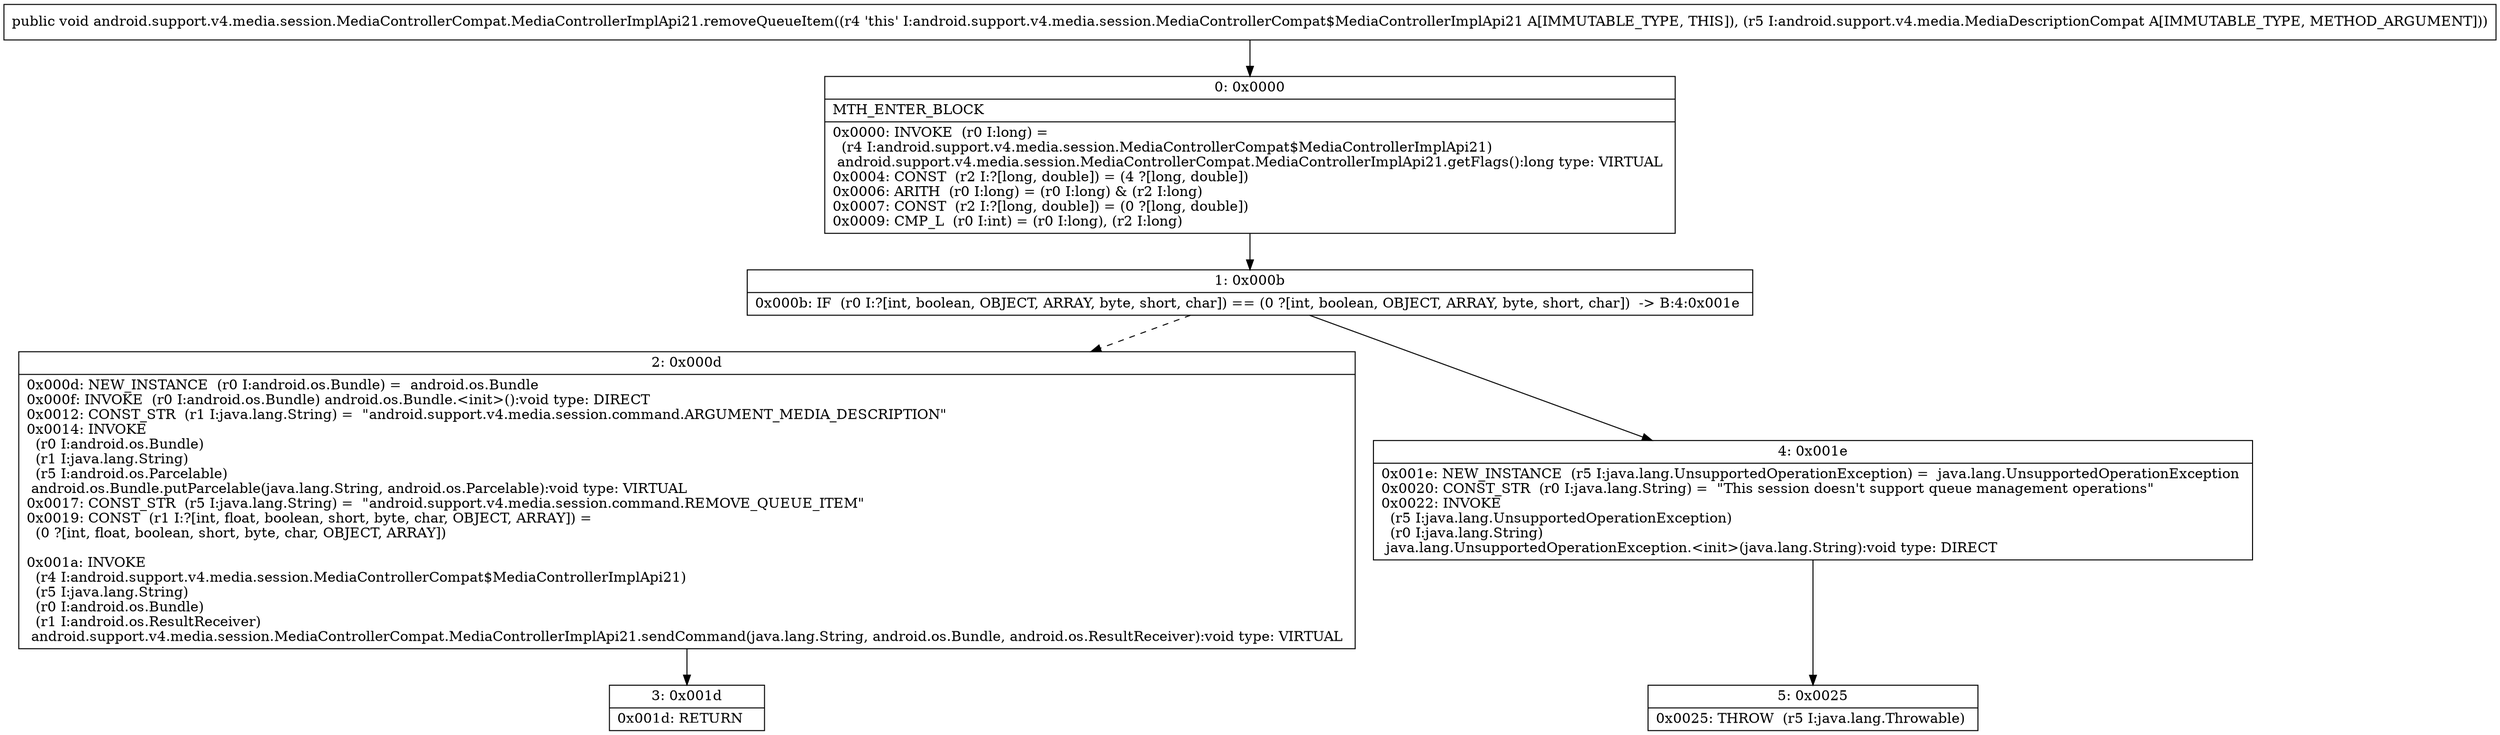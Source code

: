 digraph "CFG forandroid.support.v4.media.session.MediaControllerCompat.MediaControllerImplApi21.removeQueueItem(Landroid\/support\/v4\/media\/MediaDescriptionCompat;)V" {
Node_0 [shape=record,label="{0\:\ 0x0000|MTH_ENTER_BLOCK\l|0x0000: INVOKE  (r0 I:long) = \l  (r4 I:android.support.v4.media.session.MediaControllerCompat$MediaControllerImplApi21)\l android.support.v4.media.session.MediaControllerCompat.MediaControllerImplApi21.getFlags():long type: VIRTUAL \l0x0004: CONST  (r2 I:?[long, double]) = (4 ?[long, double]) \l0x0006: ARITH  (r0 I:long) = (r0 I:long) & (r2 I:long) \l0x0007: CONST  (r2 I:?[long, double]) = (0 ?[long, double]) \l0x0009: CMP_L  (r0 I:int) = (r0 I:long), (r2 I:long) \l}"];
Node_1 [shape=record,label="{1\:\ 0x000b|0x000b: IF  (r0 I:?[int, boolean, OBJECT, ARRAY, byte, short, char]) == (0 ?[int, boolean, OBJECT, ARRAY, byte, short, char])  \-\> B:4:0x001e \l}"];
Node_2 [shape=record,label="{2\:\ 0x000d|0x000d: NEW_INSTANCE  (r0 I:android.os.Bundle) =  android.os.Bundle \l0x000f: INVOKE  (r0 I:android.os.Bundle) android.os.Bundle.\<init\>():void type: DIRECT \l0x0012: CONST_STR  (r1 I:java.lang.String) =  \"android.support.v4.media.session.command.ARGUMENT_MEDIA_DESCRIPTION\" \l0x0014: INVOKE  \l  (r0 I:android.os.Bundle)\l  (r1 I:java.lang.String)\l  (r5 I:android.os.Parcelable)\l android.os.Bundle.putParcelable(java.lang.String, android.os.Parcelable):void type: VIRTUAL \l0x0017: CONST_STR  (r5 I:java.lang.String) =  \"android.support.v4.media.session.command.REMOVE_QUEUE_ITEM\" \l0x0019: CONST  (r1 I:?[int, float, boolean, short, byte, char, OBJECT, ARRAY]) = \l  (0 ?[int, float, boolean, short, byte, char, OBJECT, ARRAY])\l \l0x001a: INVOKE  \l  (r4 I:android.support.v4.media.session.MediaControllerCompat$MediaControllerImplApi21)\l  (r5 I:java.lang.String)\l  (r0 I:android.os.Bundle)\l  (r1 I:android.os.ResultReceiver)\l android.support.v4.media.session.MediaControllerCompat.MediaControllerImplApi21.sendCommand(java.lang.String, android.os.Bundle, android.os.ResultReceiver):void type: VIRTUAL \l}"];
Node_3 [shape=record,label="{3\:\ 0x001d|0x001d: RETURN   \l}"];
Node_4 [shape=record,label="{4\:\ 0x001e|0x001e: NEW_INSTANCE  (r5 I:java.lang.UnsupportedOperationException) =  java.lang.UnsupportedOperationException \l0x0020: CONST_STR  (r0 I:java.lang.String) =  \"This session doesn't support queue management operations\" \l0x0022: INVOKE  \l  (r5 I:java.lang.UnsupportedOperationException)\l  (r0 I:java.lang.String)\l java.lang.UnsupportedOperationException.\<init\>(java.lang.String):void type: DIRECT \l}"];
Node_5 [shape=record,label="{5\:\ 0x0025|0x0025: THROW  (r5 I:java.lang.Throwable) \l}"];
MethodNode[shape=record,label="{public void android.support.v4.media.session.MediaControllerCompat.MediaControllerImplApi21.removeQueueItem((r4 'this' I:android.support.v4.media.session.MediaControllerCompat$MediaControllerImplApi21 A[IMMUTABLE_TYPE, THIS]), (r5 I:android.support.v4.media.MediaDescriptionCompat A[IMMUTABLE_TYPE, METHOD_ARGUMENT])) }"];
MethodNode -> Node_0;
Node_0 -> Node_1;
Node_1 -> Node_2[style=dashed];
Node_1 -> Node_4;
Node_2 -> Node_3;
Node_4 -> Node_5;
}

